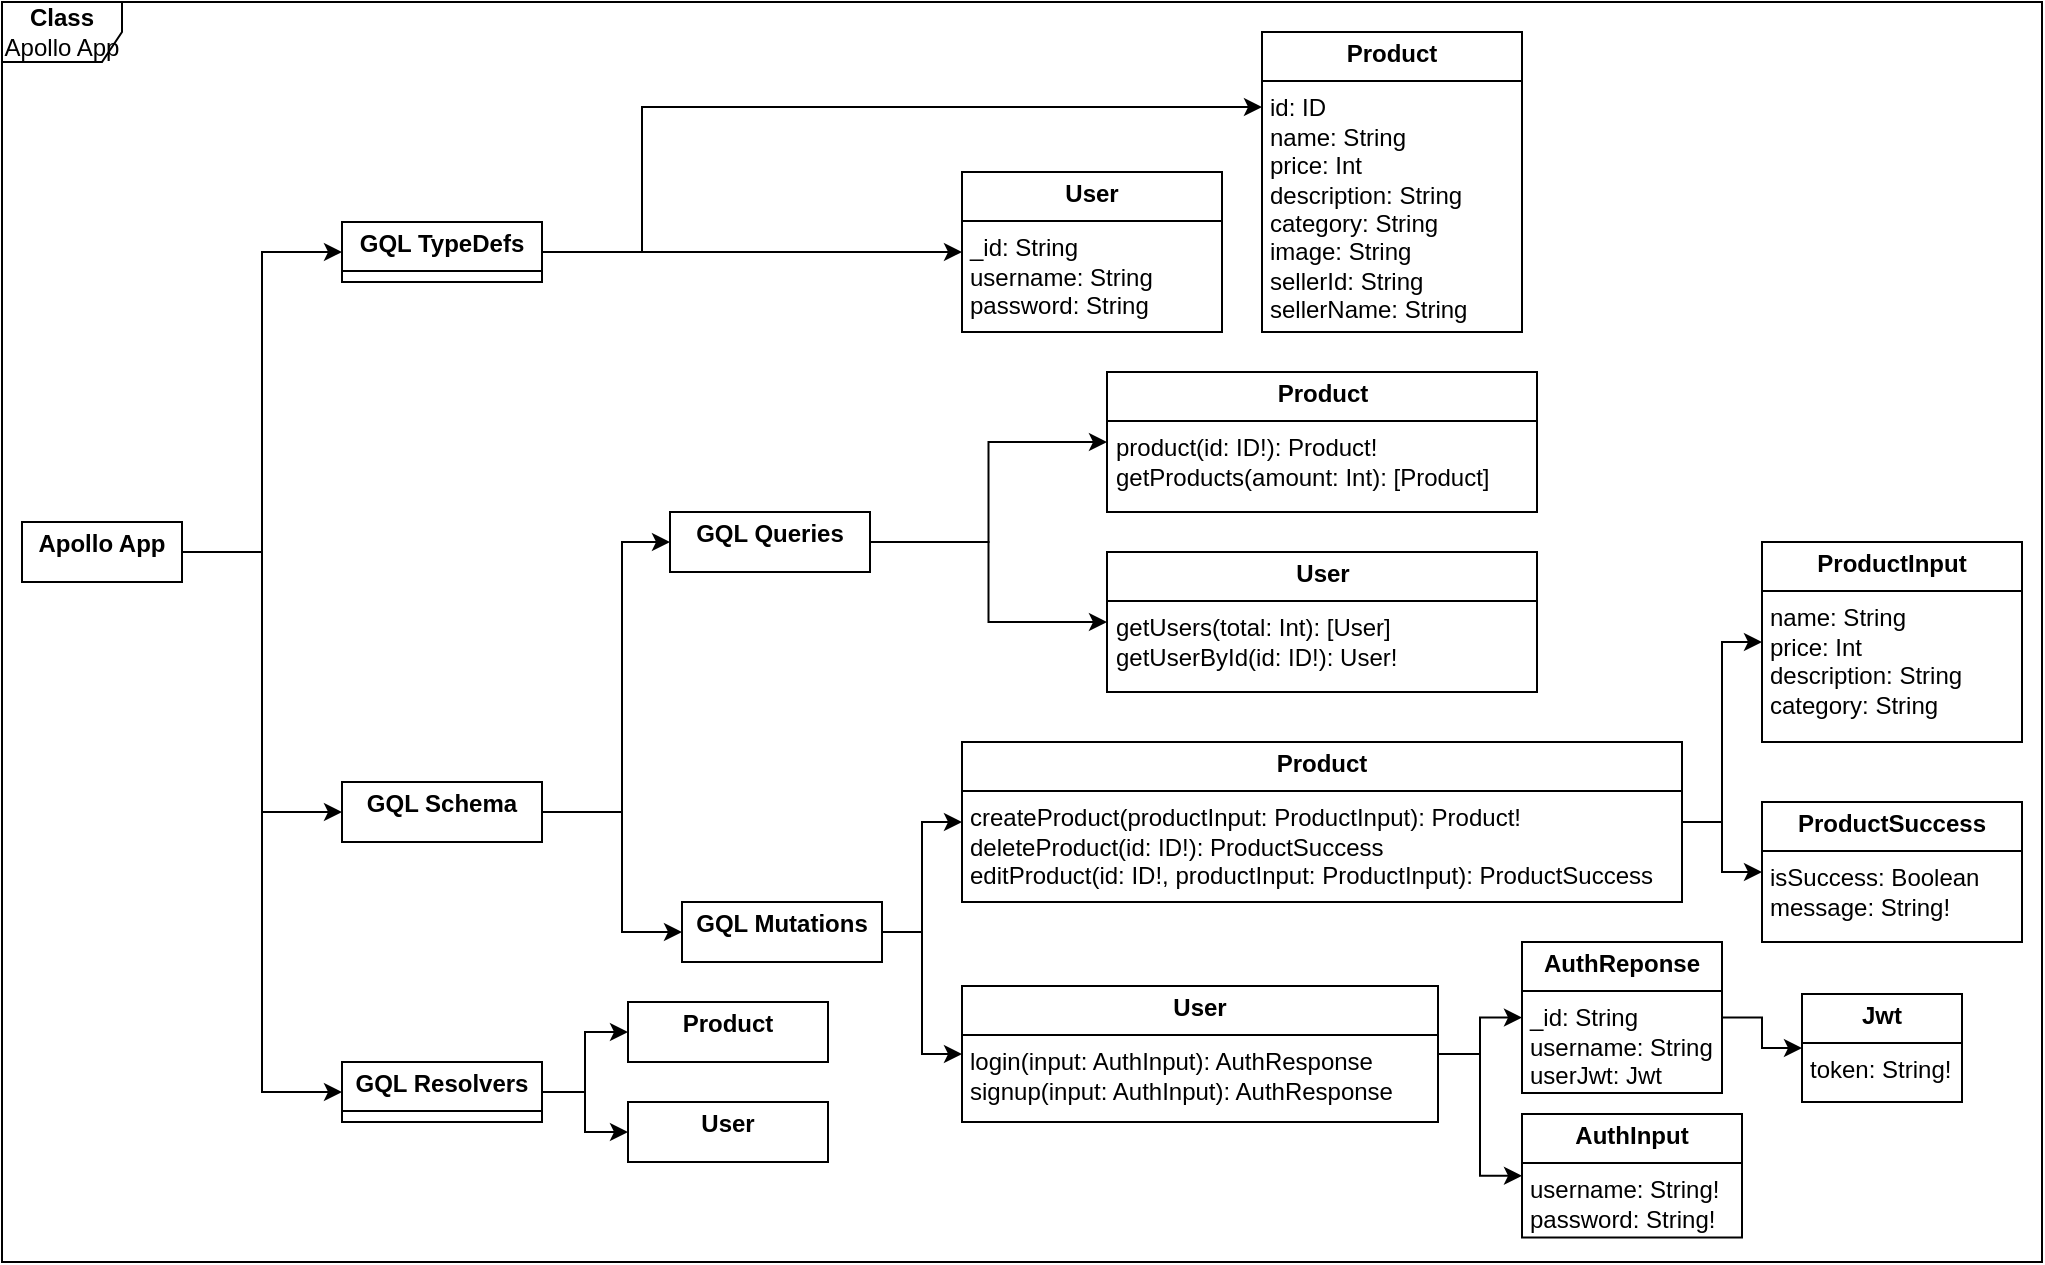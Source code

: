 <mxfile version="24.4.8" type="device">
  <diagram id="C5RBs43oDa-KdzZeNtuy" name="Page-1">
    <mxGraphModel dx="1364" dy="1533" grid="1" gridSize="10" guides="1" tooltips="1" connect="1" arrows="1" fold="1" page="1" pageScale="1" pageWidth="827" pageHeight="1169" math="0" shadow="0">
      <root>
        <mxCell id="WIyWlLk6GJQsqaUBKTNV-0" />
        <mxCell id="WIyWlLk6GJQsqaUBKTNV-1" parent="WIyWlLk6GJQsqaUBKTNV-0" />
        <mxCell id="GGWvbVAuyt6HDiZcyy6h-74" value="&lt;b&gt;Class&lt;/b&gt;&lt;div&gt;Apollo App&lt;/div&gt;" style="shape=umlFrame;whiteSpace=wrap;html=1;pointerEvents=0;" vertex="1" parent="WIyWlLk6GJQsqaUBKTNV-1">
          <mxGeometry width="1020" height="630" as="geometry" />
        </mxCell>
        <mxCell id="GGWvbVAuyt6HDiZcyy6h-22" style="edgeStyle=orthogonalEdgeStyle;rounded=0;orthogonalLoop=1;jettySize=auto;html=1;exitX=1;exitY=0.5;exitDx=0;exitDy=0;entryX=0;entryY=0.5;entryDx=0;entryDy=0;" edge="1" parent="WIyWlLk6GJQsqaUBKTNV-1" source="GGWvbVAuyt6HDiZcyy6h-14" target="GGWvbVAuyt6HDiZcyy6h-21">
          <mxGeometry relative="1" as="geometry" />
        </mxCell>
        <mxCell id="GGWvbVAuyt6HDiZcyy6h-64" style="edgeStyle=orthogonalEdgeStyle;rounded=0;orthogonalLoop=1;jettySize=auto;html=1;exitX=1;exitY=0.5;exitDx=0;exitDy=0;entryX=0;entryY=0.25;entryDx=0;entryDy=0;" edge="1" parent="WIyWlLk6GJQsqaUBKTNV-1" source="GGWvbVAuyt6HDiZcyy6h-14" target="GGWvbVAuyt6HDiZcyy6h-15">
          <mxGeometry relative="1" as="geometry">
            <Array as="points">
              <mxPoint x="320" y="125" />
              <mxPoint x="320" y="53" />
            </Array>
          </mxGeometry>
        </mxCell>
        <mxCell id="GGWvbVAuyt6HDiZcyy6h-14" value="&lt;p style=&quot;margin:0px;margin-top:4px;text-align:center;&quot;&gt;&lt;b&gt;GQL TypeDefs&lt;/b&gt;&lt;/p&gt;&lt;hr size=&quot;1&quot; style=&quot;border-style:solid;&quot;&gt;&lt;p style=&quot;margin:0px;margin-left:4px;&quot;&gt;&lt;br&gt;&lt;/p&gt;" style="verticalAlign=top;align=left;overflow=fill;html=1;whiteSpace=wrap;" vertex="1" parent="WIyWlLk6GJQsqaUBKTNV-1">
          <mxGeometry x="170" y="110" width="100" height="30" as="geometry" />
        </mxCell>
        <mxCell id="GGWvbVAuyt6HDiZcyy6h-15" value="&lt;p style=&quot;margin:0px;margin-top:4px;text-align:center;&quot;&gt;&lt;b&gt;Product&lt;/b&gt;&lt;/p&gt;&lt;hr size=&quot;1&quot; style=&quot;border-style:solid;&quot;&gt;&lt;p style=&quot;margin:0px;margin-left:4px;&quot;&gt;&lt;span style=&quot;background-color: initial;&quot;&gt;id: ID&lt;/span&gt;&lt;br&gt;&lt;/p&gt;&lt;p style=&quot;margin:0px;margin-left:4px;&quot;&gt;name: String&lt;/p&gt;&lt;p style=&quot;margin:0px;margin-left:4px;&quot;&gt;price: Int&lt;/p&gt;&lt;p style=&quot;margin:0px;margin-left:4px;&quot;&gt;description: String&lt;/p&gt;&lt;p style=&quot;margin:0px;margin-left:4px;&quot;&gt;category: String&lt;/p&gt;&lt;p style=&quot;margin:0px;margin-left:4px;&quot;&gt;image: String&lt;/p&gt;&lt;p style=&quot;margin:0px;margin-left:4px;&quot;&gt;sellerId: String&lt;/p&gt;&lt;p style=&quot;margin:0px;margin-left:4px;&quot;&gt;sellerName: String&lt;/p&gt;" style="verticalAlign=top;align=left;overflow=fill;html=1;whiteSpace=wrap;" vertex="1" parent="WIyWlLk6GJQsqaUBKTNV-1">
          <mxGeometry x="630" y="15" width="130" height="150" as="geometry" />
        </mxCell>
        <mxCell id="GGWvbVAuyt6HDiZcyy6h-21" value="&lt;p style=&quot;margin:0px;margin-top:4px;text-align:center;&quot;&gt;&lt;b&gt;User&lt;/b&gt;&lt;/p&gt;&lt;hr size=&quot;1&quot; style=&quot;border-style:solid;&quot;&gt;&lt;p style=&quot;margin:0px;margin-left:4px;&quot;&gt;_id: String&lt;/p&gt;&lt;p style=&quot;margin:0px;margin-left:4px;&quot;&gt;username: String&lt;/p&gt;&lt;p style=&quot;margin:0px;margin-left:4px;&quot;&gt;password: String&lt;/p&gt;" style="verticalAlign=top;align=left;overflow=fill;html=1;whiteSpace=wrap;" vertex="1" parent="WIyWlLk6GJQsqaUBKTNV-1">
          <mxGeometry x="480" y="85" width="130" height="80" as="geometry" />
        </mxCell>
        <mxCell id="GGWvbVAuyt6HDiZcyy6h-36" style="edgeStyle=orthogonalEdgeStyle;rounded=0;orthogonalLoop=1;jettySize=auto;html=1;exitX=1;exitY=0.5;exitDx=0;exitDy=0;entryX=0;entryY=0.5;entryDx=0;entryDy=0;" edge="1" parent="WIyWlLk6GJQsqaUBKTNV-1" source="GGWvbVAuyt6HDiZcyy6h-23" target="GGWvbVAuyt6HDiZcyy6h-33">
          <mxGeometry relative="1" as="geometry">
            <Array as="points">
              <mxPoint x="310" y="405" />
              <mxPoint x="310" y="270" />
            </Array>
          </mxGeometry>
        </mxCell>
        <mxCell id="GGWvbVAuyt6HDiZcyy6h-37" style="edgeStyle=orthogonalEdgeStyle;rounded=0;orthogonalLoop=1;jettySize=auto;html=1;exitX=1;exitY=0.5;exitDx=0;exitDy=0;entryX=0;entryY=0.5;entryDx=0;entryDy=0;" edge="1" parent="WIyWlLk6GJQsqaUBKTNV-1" source="GGWvbVAuyt6HDiZcyy6h-23" target="GGWvbVAuyt6HDiZcyy6h-34">
          <mxGeometry relative="1" as="geometry">
            <Array as="points">
              <mxPoint x="310" y="405" />
              <mxPoint x="310" y="465" />
            </Array>
          </mxGeometry>
        </mxCell>
        <mxCell id="GGWvbVAuyt6HDiZcyy6h-23" value="&lt;p style=&quot;margin:0px;margin-top:4px;text-align:center;&quot;&gt;&lt;b&gt;GQL Schema&lt;/b&gt;&lt;/p&gt;&lt;p style=&quot;margin:0px;margin-left:4px;&quot;&gt;&lt;br&gt;&lt;/p&gt;" style="verticalAlign=top;align=left;overflow=fill;html=1;whiteSpace=wrap;" vertex="1" parent="WIyWlLk6GJQsqaUBKTNV-1">
          <mxGeometry x="170" y="390" width="100" height="30" as="geometry" />
        </mxCell>
        <mxCell id="GGWvbVAuyt6HDiZcyy6h-24" value="&lt;p style=&quot;margin:0px;margin-top:4px;text-align:center;&quot;&gt;&lt;b&gt;ProductInput&lt;/b&gt;&lt;/p&gt;&lt;hr size=&quot;1&quot; style=&quot;border-style:solid;&quot;&gt;&lt;p style=&quot;margin:0px;margin-left:4px;&quot;&gt;name: String&lt;/p&gt;&lt;p style=&quot;margin:0px;margin-left:4px;&quot;&gt;price: Int&lt;/p&gt;&lt;p style=&quot;margin:0px;margin-left:4px;&quot;&gt;description: String&lt;/p&gt;&lt;p style=&quot;margin:0px;margin-left:4px;&quot;&gt;category: String&lt;/p&gt;" style="verticalAlign=top;align=left;overflow=fill;html=1;whiteSpace=wrap;" vertex="1" parent="WIyWlLk6GJQsqaUBKTNV-1">
          <mxGeometry x="880" y="270" width="130" height="100" as="geometry" />
        </mxCell>
        <mxCell id="GGWvbVAuyt6HDiZcyy6h-25" value="&lt;p style=&quot;margin:0px;margin-top:4px;text-align:center;&quot;&gt;&lt;b&gt;Product&lt;/b&gt;&lt;/p&gt;&lt;hr size=&quot;1&quot; style=&quot;border-style:solid;&quot;&gt;&lt;p style=&quot;margin:0px;margin-left:4px;&quot;&gt;product(id: ID!): Product!&lt;/p&gt;&lt;p style=&quot;margin:0px;margin-left:4px;&quot;&gt;getProducts(amount: Int): [Product]&lt;/p&gt;" style="verticalAlign=top;align=left;overflow=fill;html=1;whiteSpace=wrap;" vertex="1" parent="WIyWlLk6GJQsqaUBKTNV-1">
          <mxGeometry x="552.5" y="185" width="215" height="70" as="geometry" />
        </mxCell>
        <mxCell id="GGWvbVAuyt6HDiZcyy6h-26" value="&lt;p style=&quot;margin:0px;margin-top:4px;text-align:center;&quot;&gt;&lt;b&gt;ProductSuccess&lt;/b&gt;&lt;/p&gt;&lt;hr size=&quot;1&quot; style=&quot;border-style:solid;&quot;&gt;&lt;p style=&quot;margin:0px;margin-left:4px;&quot;&gt;isSuccess: Boolean&lt;/p&gt;&lt;p style=&quot;margin:0px;margin-left:4px;&quot;&gt;message: String!&lt;/p&gt;" style="verticalAlign=top;align=left;overflow=fill;html=1;whiteSpace=wrap;" vertex="1" parent="WIyWlLk6GJQsqaUBKTNV-1">
          <mxGeometry x="880" y="400" width="130" height="70" as="geometry" />
        </mxCell>
        <mxCell id="GGWvbVAuyt6HDiZcyy6h-28" style="edgeStyle=orthogonalEdgeStyle;rounded=0;orthogonalLoop=1;jettySize=auto;html=1;exitX=1;exitY=0.5;exitDx=0;exitDy=0;entryX=0;entryY=0.5;entryDx=0;entryDy=0;" edge="1" parent="WIyWlLk6GJQsqaUBKTNV-1" source="GGWvbVAuyt6HDiZcyy6h-27" target="GGWvbVAuyt6HDiZcyy6h-26">
          <mxGeometry relative="1" as="geometry" />
        </mxCell>
        <mxCell id="GGWvbVAuyt6HDiZcyy6h-30" style="edgeStyle=orthogonalEdgeStyle;rounded=0;orthogonalLoop=1;jettySize=auto;html=1;exitX=1;exitY=0.5;exitDx=0;exitDy=0;entryX=0;entryY=0.5;entryDx=0;entryDy=0;" edge="1" parent="WIyWlLk6GJQsqaUBKTNV-1" source="GGWvbVAuyt6HDiZcyy6h-27" target="GGWvbVAuyt6HDiZcyy6h-24">
          <mxGeometry relative="1" as="geometry" />
        </mxCell>
        <mxCell id="GGWvbVAuyt6HDiZcyy6h-27" value="&lt;p style=&quot;margin:0px;margin-top:4px;text-align:center;&quot;&gt;&lt;b&gt;Product&lt;/b&gt;&lt;/p&gt;&lt;hr size=&quot;1&quot; style=&quot;border-style:solid;&quot;&gt;&lt;p style=&quot;margin:0px;margin-left:4px;&quot;&gt;createProduct(productInput: ProductInput): Product!&lt;/p&gt;&lt;p style=&quot;margin:0px;margin-left:4px;&quot;&gt;deleteProduct(id: ID!): ProductSuccess&lt;/p&gt;&lt;p style=&quot;margin:0px;margin-left:4px;&quot;&gt;editProduct(id: ID!, productInput: ProductInput): ProductSuccess&lt;/p&gt;" style="verticalAlign=top;align=left;overflow=fill;html=1;whiteSpace=wrap;" vertex="1" parent="WIyWlLk6GJQsqaUBKTNV-1">
          <mxGeometry x="480" y="370" width="360" height="80" as="geometry" />
        </mxCell>
        <mxCell id="GGWvbVAuyt6HDiZcyy6h-39" style="edgeStyle=orthogonalEdgeStyle;rounded=0;orthogonalLoop=1;jettySize=auto;html=1;exitX=1;exitY=0.5;exitDx=0;exitDy=0;entryX=0;entryY=0.5;entryDx=0;entryDy=0;" edge="1" parent="WIyWlLk6GJQsqaUBKTNV-1" source="GGWvbVAuyt6HDiZcyy6h-33" target="GGWvbVAuyt6HDiZcyy6h-25">
          <mxGeometry relative="1" as="geometry" />
        </mxCell>
        <mxCell id="GGWvbVAuyt6HDiZcyy6h-40" style="edgeStyle=orthogonalEdgeStyle;rounded=0;orthogonalLoop=1;jettySize=auto;html=1;exitX=1;exitY=0.5;exitDx=0;exitDy=0;entryX=0;entryY=0.5;entryDx=0;entryDy=0;" edge="1" parent="WIyWlLk6GJQsqaUBKTNV-1" source="GGWvbVAuyt6HDiZcyy6h-33" target="GGWvbVAuyt6HDiZcyy6h-38">
          <mxGeometry relative="1" as="geometry" />
        </mxCell>
        <mxCell id="GGWvbVAuyt6HDiZcyy6h-33" value="&lt;p style=&quot;margin:0px;margin-top:4px;text-align:center;&quot;&gt;&lt;b&gt;GQL Queries&lt;/b&gt;&lt;/p&gt;&lt;p style=&quot;margin:0px;margin-left:4px;&quot;&gt;&lt;br&gt;&lt;/p&gt;" style="verticalAlign=top;align=left;overflow=fill;html=1;whiteSpace=wrap;" vertex="1" parent="WIyWlLk6GJQsqaUBKTNV-1">
          <mxGeometry x="334" y="255" width="100" height="30" as="geometry" />
        </mxCell>
        <mxCell id="GGWvbVAuyt6HDiZcyy6h-47" style="edgeStyle=orthogonalEdgeStyle;rounded=0;orthogonalLoop=1;jettySize=auto;html=1;exitX=1;exitY=0.5;exitDx=0;exitDy=0;entryX=0;entryY=0.5;entryDx=0;entryDy=0;" edge="1" parent="WIyWlLk6GJQsqaUBKTNV-1" source="GGWvbVAuyt6HDiZcyy6h-34" target="GGWvbVAuyt6HDiZcyy6h-27">
          <mxGeometry relative="1" as="geometry" />
        </mxCell>
        <mxCell id="GGWvbVAuyt6HDiZcyy6h-48" style="edgeStyle=orthogonalEdgeStyle;rounded=0;orthogonalLoop=1;jettySize=auto;html=1;exitX=1;exitY=0.5;exitDx=0;exitDy=0;entryX=0;entryY=0.5;entryDx=0;entryDy=0;" edge="1" parent="WIyWlLk6GJQsqaUBKTNV-1" source="GGWvbVAuyt6HDiZcyy6h-34" target="GGWvbVAuyt6HDiZcyy6h-41">
          <mxGeometry relative="1" as="geometry" />
        </mxCell>
        <mxCell id="GGWvbVAuyt6HDiZcyy6h-34" value="&lt;p style=&quot;margin:0px;margin-top:4px;text-align:center;&quot;&gt;&lt;b&gt;GQL Mutations&lt;/b&gt;&lt;/p&gt;&lt;p style=&quot;margin:0px;margin-left:4px;&quot;&gt;&lt;br&gt;&lt;/p&gt;" style="verticalAlign=top;align=left;overflow=fill;html=1;whiteSpace=wrap;" vertex="1" parent="WIyWlLk6GJQsqaUBKTNV-1">
          <mxGeometry x="340" y="450" width="100" height="30" as="geometry" />
        </mxCell>
        <mxCell id="GGWvbVAuyt6HDiZcyy6h-38" value="&lt;p style=&quot;margin:0px;margin-top:4px;text-align:center;&quot;&gt;&lt;b&gt;User&lt;/b&gt;&lt;/p&gt;&lt;hr size=&quot;1&quot; style=&quot;border-style:solid;&quot;&gt;&lt;p style=&quot;margin:0px;margin-left:4px;&quot;&gt;getUsers(total: Int): [User]&lt;/p&gt;&lt;p style=&quot;margin:0px;margin-left:4px;&quot;&gt;getUserById(id: ID!): User!&lt;/p&gt;" style="verticalAlign=top;align=left;overflow=fill;html=1;whiteSpace=wrap;" vertex="1" parent="WIyWlLk6GJQsqaUBKTNV-1">
          <mxGeometry x="552.5" y="275" width="215" height="70" as="geometry" />
        </mxCell>
        <mxCell id="GGWvbVAuyt6HDiZcyy6h-63" style="edgeStyle=orthogonalEdgeStyle;rounded=0;orthogonalLoop=1;jettySize=auto;html=1;exitX=1;exitY=0.5;exitDx=0;exitDy=0;entryX=0;entryY=0.5;entryDx=0;entryDy=0;" edge="1" parent="WIyWlLk6GJQsqaUBKTNV-1" source="GGWvbVAuyt6HDiZcyy6h-41" target="GGWvbVAuyt6HDiZcyy6h-42">
          <mxGeometry relative="1" as="geometry" />
        </mxCell>
        <mxCell id="GGWvbVAuyt6HDiZcyy6h-76" style="edgeStyle=orthogonalEdgeStyle;rounded=0;orthogonalLoop=1;jettySize=auto;html=1;exitX=1;exitY=0.5;exitDx=0;exitDy=0;entryX=0;entryY=0.5;entryDx=0;entryDy=0;" edge="1" parent="WIyWlLk6GJQsqaUBKTNV-1" source="GGWvbVAuyt6HDiZcyy6h-41" target="GGWvbVAuyt6HDiZcyy6h-44">
          <mxGeometry relative="1" as="geometry" />
        </mxCell>
        <mxCell id="GGWvbVAuyt6HDiZcyy6h-41" value="&lt;p style=&quot;margin:0px;margin-top:4px;text-align:center;&quot;&gt;&lt;b&gt;User&lt;/b&gt;&lt;/p&gt;&lt;hr size=&quot;1&quot; style=&quot;border-style:solid;&quot;&gt;&lt;p style=&quot;margin:0px;margin-left:4px;&quot;&gt;login(input: AuthInput): AuthResponse&lt;/p&gt;&lt;p style=&quot;margin:0px;margin-left:4px;&quot;&gt;signup(input: AuthInput): AuthResponse&lt;/p&gt;" style="verticalAlign=top;align=left;overflow=fill;html=1;whiteSpace=wrap;" vertex="1" parent="WIyWlLk6GJQsqaUBKTNV-1">
          <mxGeometry x="480" y="492" width="238" height="68" as="geometry" />
        </mxCell>
        <mxCell id="GGWvbVAuyt6HDiZcyy6h-75" style="edgeStyle=orthogonalEdgeStyle;rounded=0;orthogonalLoop=1;jettySize=auto;html=1;exitX=1;exitY=0.5;exitDx=0;exitDy=0;entryX=0;entryY=0.5;entryDx=0;entryDy=0;" edge="1" parent="WIyWlLk6GJQsqaUBKTNV-1" source="GGWvbVAuyt6HDiZcyy6h-42" target="GGWvbVAuyt6HDiZcyy6h-43">
          <mxGeometry relative="1" as="geometry" />
        </mxCell>
        <mxCell id="GGWvbVAuyt6HDiZcyy6h-42" value="&lt;p style=&quot;margin:0px;margin-top:4px;text-align:center;&quot;&gt;&lt;b&gt;AuthReponse&lt;/b&gt;&lt;/p&gt;&lt;hr size=&quot;1&quot; style=&quot;border-style:solid;&quot;&gt;&lt;p style=&quot;margin:0px;margin-left:4px;&quot;&gt;_id: String&lt;/p&gt;&lt;p style=&quot;margin:0px;margin-left:4px;&quot;&gt;username: String&lt;/p&gt;&lt;p style=&quot;margin:0px;margin-left:4px;&quot;&gt;userJwt: Jwt&lt;/p&gt;" style="verticalAlign=top;align=left;overflow=fill;html=1;whiteSpace=wrap;" vertex="1" parent="WIyWlLk6GJQsqaUBKTNV-1">
          <mxGeometry x="760" y="470" width="100" height="75.5" as="geometry" />
        </mxCell>
        <mxCell id="GGWvbVAuyt6HDiZcyy6h-43" value="&lt;p style=&quot;margin:0px;margin-top:4px;text-align:center;&quot;&gt;&lt;b&gt;Jwt&lt;/b&gt;&lt;/p&gt;&lt;hr size=&quot;1&quot; style=&quot;border-style:solid;&quot;&gt;&lt;p style=&quot;margin:0px;margin-left:4px;&quot;&gt;token: String!&lt;/p&gt;" style="verticalAlign=top;align=left;overflow=fill;html=1;whiteSpace=wrap;" vertex="1" parent="WIyWlLk6GJQsqaUBKTNV-1">
          <mxGeometry x="900" y="496" width="80" height="54" as="geometry" />
        </mxCell>
        <mxCell id="GGWvbVAuyt6HDiZcyy6h-44" value="&lt;p style=&quot;margin:0px;margin-top:4px;text-align:center;&quot;&gt;&lt;b&gt;AuthInput&lt;/b&gt;&lt;/p&gt;&lt;hr size=&quot;1&quot; style=&quot;border-style:solid;&quot;&gt;&lt;p style=&quot;margin:0px;margin-left:4px;&quot;&gt;username: String!&lt;/p&gt;&lt;p style=&quot;margin:0px;margin-left:4px;&quot;&gt;password: String!&lt;/p&gt;" style="verticalAlign=top;align=left;overflow=fill;html=1;whiteSpace=wrap;" vertex="1" parent="WIyWlLk6GJQsqaUBKTNV-1">
          <mxGeometry x="760" y="556" width="110" height="61.75" as="geometry" />
        </mxCell>
        <mxCell id="GGWvbVAuyt6HDiZcyy6h-72" style="edgeStyle=orthogonalEdgeStyle;rounded=0;orthogonalLoop=1;jettySize=auto;html=1;exitX=1;exitY=0.5;exitDx=0;exitDy=0;entryX=0;entryY=0.5;entryDx=0;entryDy=0;" edge="1" parent="WIyWlLk6GJQsqaUBKTNV-1" source="GGWvbVAuyt6HDiZcyy6h-52" target="GGWvbVAuyt6HDiZcyy6h-70">
          <mxGeometry relative="1" as="geometry" />
        </mxCell>
        <mxCell id="GGWvbVAuyt6HDiZcyy6h-73" style="edgeStyle=orthogonalEdgeStyle;rounded=0;orthogonalLoop=1;jettySize=auto;html=1;exitX=1;exitY=0.5;exitDx=0;exitDy=0;entryX=0;entryY=0.5;entryDx=0;entryDy=0;" edge="1" parent="WIyWlLk6GJQsqaUBKTNV-1" source="GGWvbVAuyt6HDiZcyy6h-52" target="GGWvbVAuyt6HDiZcyy6h-71">
          <mxGeometry relative="1" as="geometry" />
        </mxCell>
        <mxCell id="GGWvbVAuyt6HDiZcyy6h-52" value="&lt;p style=&quot;margin:0px;margin-top:4px;text-align:center;&quot;&gt;&lt;b&gt;GQL Resolvers&lt;/b&gt;&lt;/p&gt;&lt;hr size=&quot;1&quot; style=&quot;border-style:solid;&quot;&gt;&lt;p style=&quot;margin:0px;margin-left:4px;&quot;&gt;&lt;br&gt;&lt;/p&gt;" style="verticalAlign=top;align=left;overflow=fill;html=1;whiteSpace=wrap;" vertex="1" parent="WIyWlLk6GJQsqaUBKTNV-1">
          <mxGeometry x="170" y="530" width="100" height="30" as="geometry" />
        </mxCell>
        <mxCell id="GGWvbVAuyt6HDiZcyy6h-66" style="edgeStyle=orthogonalEdgeStyle;rounded=0;orthogonalLoop=1;jettySize=auto;html=1;exitX=1;exitY=0.5;exitDx=0;exitDy=0;entryX=0;entryY=0.5;entryDx=0;entryDy=0;" edge="1" parent="WIyWlLk6GJQsqaUBKTNV-1" source="GGWvbVAuyt6HDiZcyy6h-56" target="GGWvbVAuyt6HDiZcyy6h-14">
          <mxGeometry relative="1" as="geometry" />
        </mxCell>
        <mxCell id="GGWvbVAuyt6HDiZcyy6h-67" style="edgeStyle=orthogonalEdgeStyle;rounded=0;orthogonalLoop=1;jettySize=auto;html=1;exitX=1;exitY=0.5;exitDx=0;exitDy=0;entryX=0;entryY=0.5;entryDx=0;entryDy=0;" edge="1" parent="WIyWlLk6GJQsqaUBKTNV-1" source="GGWvbVAuyt6HDiZcyy6h-56" target="GGWvbVAuyt6HDiZcyy6h-23">
          <mxGeometry relative="1" as="geometry" />
        </mxCell>
        <mxCell id="GGWvbVAuyt6HDiZcyy6h-68" style="edgeStyle=orthogonalEdgeStyle;rounded=0;orthogonalLoop=1;jettySize=auto;html=1;exitX=1;exitY=0.5;exitDx=0;exitDy=0;entryX=0;entryY=0.5;entryDx=0;entryDy=0;" edge="1" parent="WIyWlLk6GJQsqaUBKTNV-1" source="GGWvbVAuyt6HDiZcyy6h-56" target="GGWvbVAuyt6HDiZcyy6h-52">
          <mxGeometry relative="1" as="geometry" />
        </mxCell>
        <mxCell id="GGWvbVAuyt6HDiZcyy6h-56" value="&lt;p style=&quot;margin:0px;margin-top:4px;text-align:center;&quot;&gt;&lt;b&gt;Apollo App&lt;/b&gt;&lt;/p&gt;" style="verticalAlign=top;align=left;overflow=fill;html=1;whiteSpace=wrap;" vertex="1" parent="WIyWlLk6GJQsqaUBKTNV-1">
          <mxGeometry x="10" y="260" width="80" height="30" as="geometry" />
        </mxCell>
        <mxCell id="GGWvbVAuyt6HDiZcyy6h-70" value="&lt;p style=&quot;margin:0px;margin-top:4px;text-align:center;&quot;&gt;&lt;b&gt;Product&lt;/b&gt;&lt;/p&gt;" style="verticalAlign=top;align=left;overflow=fill;html=1;whiteSpace=wrap;" vertex="1" parent="WIyWlLk6GJQsqaUBKTNV-1">
          <mxGeometry x="313" y="500" width="100" height="30" as="geometry" />
        </mxCell>
        <mxCell id="GGWvbVAuyt6HDiZcyy6h-71" value="&lt;p style=&quot;margin:0px;margin-top:4px;text-align:center;&quot;&gt;&lt;b&gt;User&lt;/b&gt;&lt;/p&gt;" style="verticalAlign=top;align=left;overflow=fill;html=1;whiteSpace=wrap;" vertex="1" parent="WIyWlLk6GJQsqaUBKTNV-1">
          <mxGeometry x="313" y="550" width="100" height="30" as="geometry" />
        </mxCell>
      </root>
    </mxGraphModel>
  </diagram>
</mxfile>
